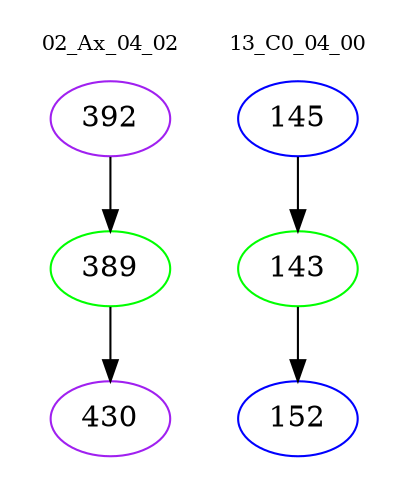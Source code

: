 digraph{
subgraph cluster_0 {
color = white
label = "02_Ax_04_02";
fontsize=10;
T0_392 [label="392", color="purple"]
T0_392 -> T0_389 [color="black"]
T0_389 [label="389", color="green"]
T0_389 -> T0_430 [color="black"]
T0_430 [label="430", color="purple"]
}
subgraph cluster_1 {
color = white
label = "13_C0_04_00";
fontsize=10;
T1_145 [label="145", color="blue"]
T1_145 -> T1_143 [color="black"]
T1_143 [label="143", color="green"]
T1_143 -> T1_152 [color="black"]
T1_152 [label="152", color="blue"]
}
}
